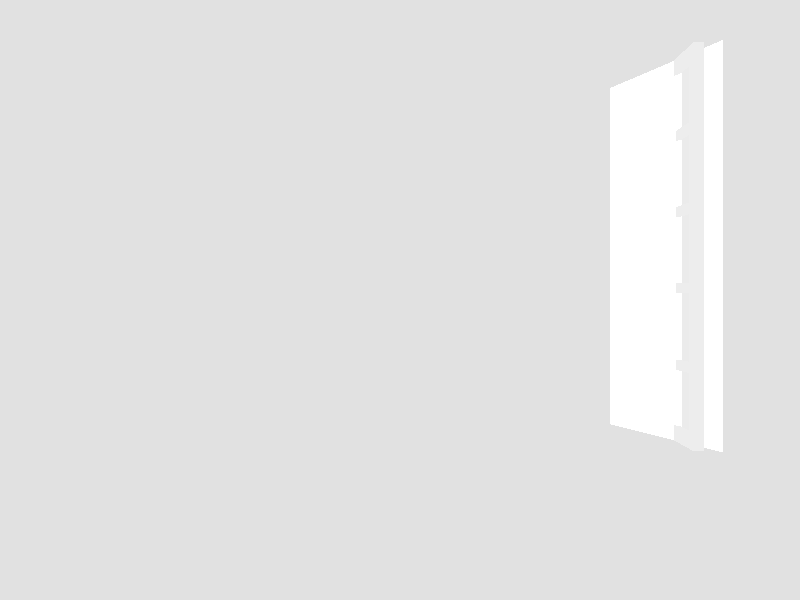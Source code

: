 // POV-Ray 3.7 Scene File "Scattering_box_4.pov"
// author: Friedrich A. Lohmueller, Oct. 2008/Aug-2009 / Jan-2011
// email: Friedrich.Lohmueller_at_t-online.de
// homepage: http://www.f-lohmueller.de
//--------------------------------------------------------------------------
#version 3.7;
global_settings{assumed_gamma 1.0} 
#default{ finish{ ambient 0.1 diffuse 0.9 }} 
//--------------------------------------------------------------------------
#include "colors.inc"
#include "textures.inc"
#include "glass.inc"
#include "metals.inc"
#include "golds.inc"
#include "stones.inc"
#include "woods.inc"
#include "shapes.inc"
#include "shapes2.inc"
#include "functions.inc"
#include "math.inc"
#include "transforms.inc"
// camera ------------------------------------------------------------------
#declare Camera_1 = camera {/*ultra_wide_angle*/ angle 50 //   
                            location  < 2.20, 0.75, 0.05>
                            right     x*image_width/image_height
                            look_at   < 2.85, 0.75, 2.00> }
camera{Camera_1}
// sun ---------------------------------------------------------------------
light_source{< 1200, 750, 400>  color White*1.2}   // keep sun below the clouds! 
// sky ---------------------------------------------------------------------
 // the dark blue
plane{ <0,1,0>,1 hollow  
       texture{ pigment { color rgb <0.20, 0.20, 1.0> }
                finish  { ambient 0.25 diffuse 0 } 
              }      
       scale 10000}
 // the clouds 
plane{<0,1,0>,1 hollow  
       texture{pigment{ bozo turbulence 0.76
                        color_map { [0.5 rgbf<1.0,1.0,1.0,1.0> ]
                                    [0.6 rgb <1.0,1.0,1.0>     ]
                                    [1.0 rgb <0.5,0.5,0.5>     ]}
                       }
               finish { ambient 0.25 diffuse 0} 
              }      
       scale 800}
// fog in the far -----------------------------------------------------------
fog{ fog_type   2 // ground fog 
     distance   50
     color      White
     fog_offset 0.1
     fog_alt    2.0
     turbulence 0.8
   }
// ground ------------------------------------------------------------------
plane { <0,1,0>, 0 
        texture { pigment{ color rgb<0.35,0.65,0.0>*0.72}
                  normal { bumps 0.75 scale 0.015  }
                  finish { phong 0.1 }
                }
      }
//--------------------------------------------------------------------------
//---------------------------- objects in scene ----------------------------
//--------------------------------------------------------------------------
 
//--------------------------------------------------------------------- textures
#declare Window_Glass = 
       texture{ pigment{ rgbf <0.98, 0.98, 0.98, 0.95> *0.85}
                finish { ambient 0.1 diffuse 0.1 reflection 0.2  
                         specular 0.8 roughness 0.0003 phong 1 phong_size 400}
               } // end of texture ---------------------------------------------

#declare Frame_Texture =
      texture { pigment{color White*0.85}
                //normal {bumps 0.5 scale 0.005} 
                finish {ambient 0.15 diffuse 0.85 phong 1}
              } // end of texture

#declare Door_Hole_Texture =
      texture { pigment{color White*0.85}
                //normal {bumps 0.5 scale 0.005} 
                finish {ambient 0.15 diffuse 0.85 phong 1}
              } // end of texture

#declare Wall_Texture =
      texture { pigment{color White*0.75}
                //normal {bumps 0.5 scale 0.005} 
                finish {ambient 0.15 diffuse 0.85 phong 1}
              } // end of texture

//----------------------------------------------------------------------------------------
//----------------------------------------------------------------------------------------
//----------------------------------------------------------------------------------------



#local D = 0.0001; 
// room dimensions 
#local R_x = 5.00;  
#local R_y = 2.50;
#local R_z = 7.00;

#local Wall_D = 0.25; 

// door dimensions 
#local D_x = 1.00; 
#local D_y = 2.00;


#local DF_d = 0.08; // outer door frame 
#local DF_z = 0.05; // outer door frame 

#local Door_Transform = transform{ rotate<0, 90,0> translate<R_x+Wall_D,0.001,R_z/2+1> } ;
//----------------------------------------------------------------------------------------

//----------------------------------------------------------------------------------------
#declare Door = 
union{ 
union{ // Frames
 //outer frames
 box{<0,0,-DF_z/2>,<DF_d,D_y,DF_z/2> }
 box{<0,0,-DF_z/2>,<DF_d,D_y,DF_z/2> scale<-1,1,1> translate<D_x,0,0>}

 box{<0,0,-DF_z/2>,<D_x,DF_d,DF_z/2> }
 box{<0,0,-DF_z/2>,<D_x,DF_d,DF_z/2> scale<1,-1,1> translate<0,D_y,0>}
 // tween frames 
 
 // middle
 box{<-DF_d/3,0,DF_z/3>,<DF_d/3,D_y,DF_z/3> translate<D_x/2,0,0>}
 // horizontal
 box{<0,-DF_d/3,-DF_z/3>,<D_x,DF_d/3,DF_z/3> translate<0,1*D_y/5,0>}
 box{<0,-DF_d/3,-DF_z/3>,<D_x,DF_d/3,DF_z/3> translate<0,2*D_y/5,0>}
 box{<0,-DF_d/3,-DF_z/3>,<D_x,DF_d/3,DF_z/3> translate<0,3*D_y/5,0>}
 box{<0,-DF_d/3,-DF_z/3>,<D_x,DF_d/3,DF_z/3> translate<0,4*D_y/5,0>}


 texture {Frame_Texture}   //
 } // end frames#
 
 
// Glas
 box{ <D,D,-0.002>,<D_x-D,D_y-D,0.002> 
      texture {Window_Glass}  //
 }
scale < 1,1,1>
rotate<0,0,0>  translate<0,0,0>         
}  // end union Door 
//----------------------------------------------------------------------------------------
//----------------------------------------------------------------------------------------
#declare Door_Hole = 
 box{<0,0,-0.50>,<D_x,D_y,0.50>
 texture{ Door_Hole_Texture }   
 } // end 
//----------------------------------------------------------------------------------------
//----------------------------------------------------------------------------------------






// room with window 
union{ 
 // the walls with door hole
 difference{ 
  box{<-Wall_D,-Wall_D,-Wall_D>,<R_x+Wall_D,R_y+Wall_D,R_z+Wall_D> }  
  box{<0,0,0>,<R_x,R_y,R_z> }  
  // window hole: 
  object{ Door_Hole transform Door_Transform} 

  hollow
  texture{ Wall_Texture } 
  } // end difference 

 // the Door 
 object{ Door rotate <0, 20,0>  transform Door_Transform } 


 //--------------------------------------------------------------
 // A low light_source inside the room 
 // without interaction with media 
 // to see what's in the room:
 light_source { <R_x/2, R_y-0.5,0.5>, 0.15 media_interaction off }

 //--------------------------------------------------------------
 // Scattering media box:
 box{ <0,0,0>, <R_x, R_y, R_z>
      pigment { rgbt 1 } 
      hollow
      interior{
        media{
          scattering { 1, 0.17 extinction 0.01 }
          samples 100, 500
        } // end media 
      } // end interior
 } // end box

 
translate<0,0.01,0>
} // end union Room

//----------------------------------------------------------------------------------------
//----------------------------------------------------------------------------------------
